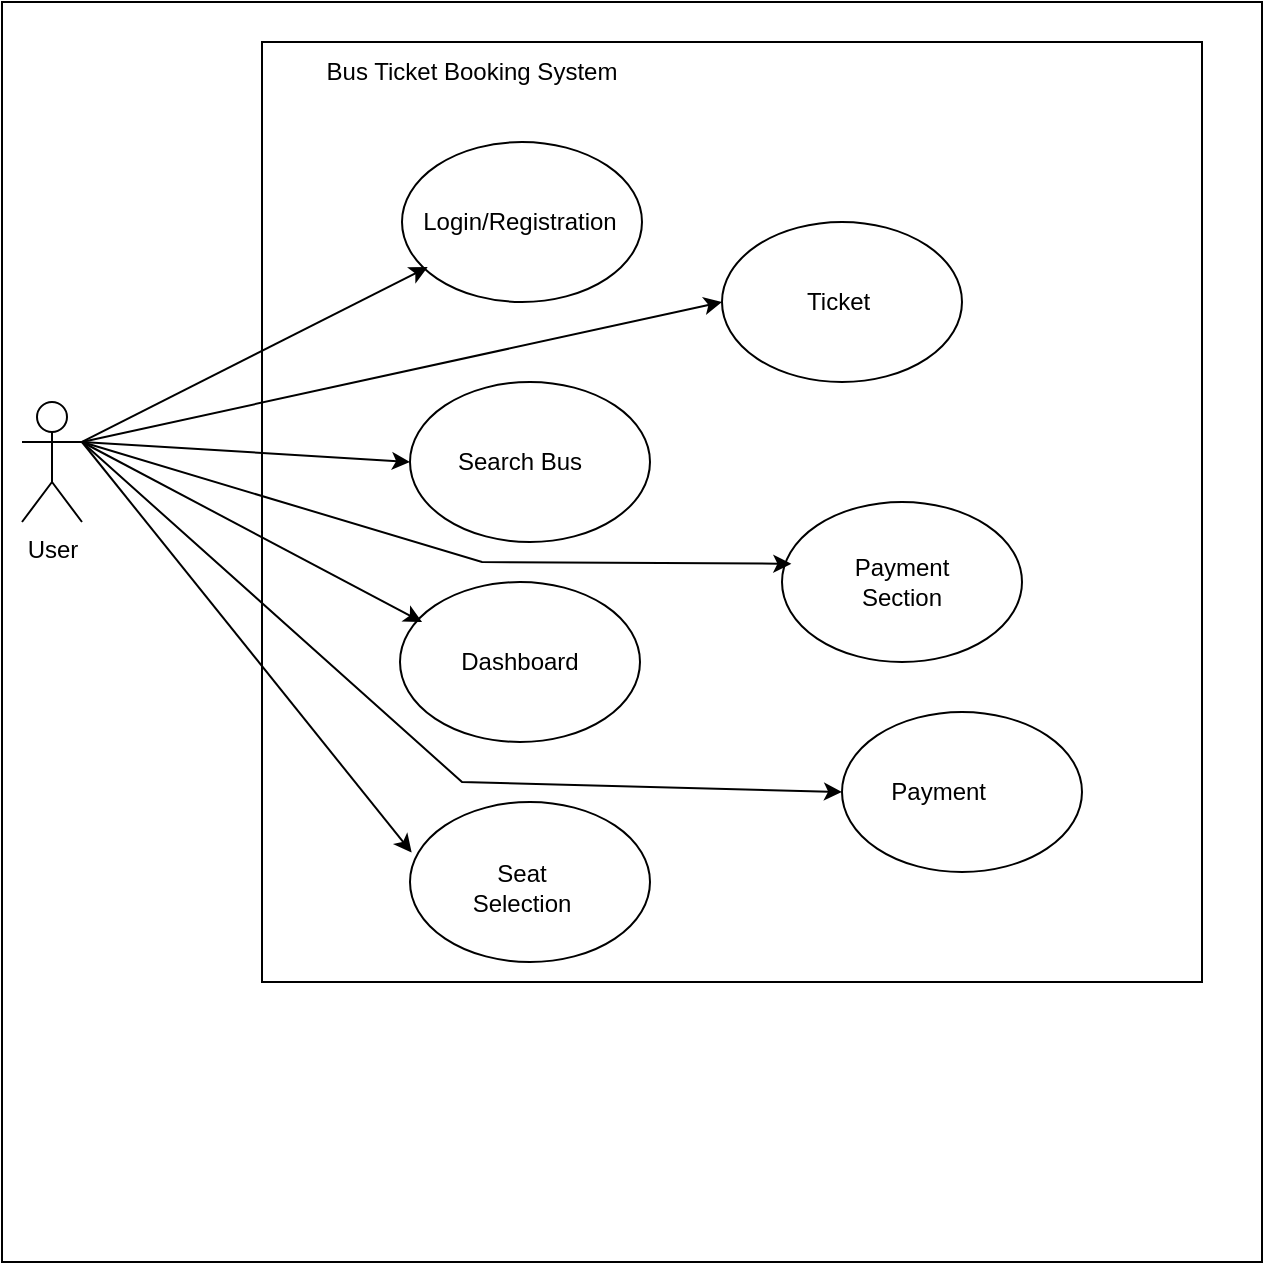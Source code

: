 <mxfile version="23.1.4" type="device">
  <diagram name="Page-1" id="FBzQp0v_h-IPOluUx1n2">
    <mxGraphModel dx="1400" dy="743" grid="1" gridSize="10" guides="1" tooltips="1" connect="1" arrows="1" fold="1" page="1" pageScale="1" pageWidth="827" pageHeight="1169" math="0" shadow="0">
      <root>
        <mxCell id="0" />
        <mxCell id="1" parent="0" />
        <mxCell id="YdV6VbTMio_lq6ZeAE1w-33" value="" style="whiteSpace=wrap;html=1;aspect=fixed;" vertex="1" parent="1">
          <mxGeometry x="70" y="20" width="630" height="630" as="geometry" />
        </mxCell>
        <mxCell id="YdV6VbTMio_lq6ZeAE1w-1" value="" style="whiteSpace=wrap;html=1;aspect=fixed;" vertex="1" parent="1">
          <mxGeometry x="200" y="40" width="470" height="470" as="geometry" />
        </mxCell>
        <mxCell id="YdV6VbTMio_lq6ZeAE1w-4" value="User" style="shape=umlActor;verticalLabelPosition=bottom;verticalAlign=top;html=1;" vertex="1" parent="1">
          <mxGeometry x="80" y="220" width="30" height="60" as="geometry" />
        </mxCell>
        <mxCell id="YdV6VbTMio_lq6ZeAE1w-6" value="Bus Ticket Booking System" style="text;html=1;align=center;verticalAlign=middle;whiteSpace=wrap;rounded=0;" vertex="1" parent="1">
          <mxGeometry x="230" y="40" width="150" height="30" as="geometry" />
        </mxCell>
        <mxCell id="YdV6VbTMio_lq6ZeAE1w-7" value="" style="ellipse;whiteSpace=wrap;html=1;" vertex="1" parent="1">
          <mxGeometry x="270" y="90" width="120" height="80" as="geometry" />
        </mxCell>
        <mxCell id="YdV6VbTMio_lq6ZeAE1w-8" value="Login/Registration" style="text;html=1;align=center;verticalAlign=middle;whiteSpace=wrap;rounded=0;" vertex="1" parent="1">
          <mxGeometry x="274" y="120" width="110" height="20" as="geometry" />
        </mxCell>
        <mxCell id="YdV6VbTMio_lq6ZeAE1w-9" value="" style="ellipse;whiteSpace=wrap;html=1;" vertex="1" parent="1">
          <mxGeometry x="274" y="210" width="120" height="80" as="geometry" />
        </mxCell>
        <mxCell id="YdV6VbTMio_lq6ZeAE1w-10" value="Search Bus" style="text;html=1;align=center;verticalAlign=middle;whiteSpace=wrap;rounded=0;" vertex="1" parent="1">
          <mxGeometry x="294" y="235" width="70" height="30" as="geometry" />
        </mxCell>
        <mxCell id="YdV6VbTMio_lq6ZeAE1w-11" value="" style="ellipse;whiteSpace=wrap;html=1;" vertex="1" parent="1">
          <mxGeometry x="269" y="310" width="120" height="80" as="geometry" />
        </mxCell>
        <mxCell id="YdV6VbTMio_lq6ZeAE1w-12" value="Dashboard" style="text;html=1;align=center;verticalAlign=middle;whiteSpace=wrap;rounded=0;" vertex="1" parent="1">
          <mxGeometry x="299" y="335" width="60" height="30" as="geometry" />
        </mxCell>
        <mxCell id="YdV6VbTMio_lq6ZeAE1w-13" value="" style="ellipse;whiteSpace=wrap;html=1;" vertex="1" parent="1">
          <mxGeometry x="274" y="420" width="120" height="80" as="geometry" />
        </mxCell>
        <mxCell id="YdV6VbTMio_lq6ZeAE1w-14" value="" style="ellipse;whiteSpace=wrap;html=1;" vertex="1" parent="1">
          <mxGeometry x="430" y="130" width="120" height="80" as="geometry" />
        </mxCell>
        <mxCell id="YdV6VbTMio_lq6ZeAE1w-15" value="Seat Selection" style="text;html=1;align=center;verticalAlign=middle;whiteSpace=wrap;rounded=0;" vertex="1" parent="1">
          <mxGeometry x="300" y="445" width="60" height="35" as="geometry" />
        </mxCell>
        <mxCell id="YdV6VbTMio_lq6ZeAE1w-17" value="Ticket&amp;nbsp;" style="text;html=1;align=center;verticalAlign=middle;whiteSpace=wrap;rounded=0;" vertex="1" parent="1">
          <mxGeometry x="460" y="155" width="60" height="30" as="geometry" />
        </mxCell>
        <mxCell id="YdV6VbTMio_lq6ZeAE1w-18" value="" style="ellipse;whiteSpace=wrap;html=1;" vertex="1" parent="1">
          <mxGeometry x="460" y="270" width="120" height="80" as="geometry" />
        </mxCell>
        <mxCell id="YdV6VbTMio_lq6ZeAE1w-19" value="Payment Section" style="text;html=1;align=center;verticalAlign=middle;whiteSpace=wrap;rounded=0;" vertex="1" parent="1">
          <mxGeometry x="490" y="295" width="60" height="30" as="geometry" />
        </mxCell>
        <mxCell id="YdV6VbTMio_lq6ZeAE1w-20" value="" style="ellipse;whiteSpace=wrap;html=1;" vertex="1" parent="1">
          <mxGeometry x="490" y="375" width="120" height="80" as="geometry" />
        </mxCell>
        <mxCell id="YdV6VbTMio_lq6ZeAE1w-21" value="Payment&amp;nbsp;" style="text;html=1;align=center;verticalAlign=middle;whiteSpace=wrap;rounded=0;" vertex="1" parent="1">
          <mxGeometry x="510" y="400" width="60" height="30" as="geometry" />
        </mxCell>
        <mxCell id="YdV6VbTMio_lq6ZeAE1w-22" value="" style="endArrow=classic;html=1;rounded=0;exitX=1;exitY=0.333;exitDx=0;exitDy=0;exitPerimeter=0;entryX=0.107;entryY=0.782;entryDx=0;entryDy=0;entryPerimeter=0;" edge="1" parent="1" source="YdV6VbTMio_lq6ZeAE1w-4" target="YdV6VbTMio_lq6ZeAE1w-7">
          <mxGeometry width="50" height="50" relative="1" as="geometry">
            <mxPoint x="120" y="250" as="sourcePoint" />
            <mxPoint x="180" y="210" as="targetPoint" />
          </mxGeometry>
        </mxCell>
        <mxCell id="YdV6VbTMio_lq6ZeAE1w-23" value="" style="endArrow=classic;html=1;rounded=0;exitX=1;exitY=0.333;exitDx=0;exitDy=0;exitPerimeter=0;entryX=0;entryY=0.5;entryDx=0;entryDy=0;" edge="1" parent="1" source="YdV6VbTMio_lq6ZeAE1w-4" target="YdV6VbTMio_lq6ZeAE1w-14">
          <mxGeometry width="50" height="50" relative="1" as="geometry">
            <mxPoint x="120" y="270" as="sourcePoint" />
            <mxPoint x="170" y="220" as="targetPoint" />
          </mxGeometry>
        </mxCell>
        <mxCell id="YdV6VbTMio_lq6ZeAE1w-26" value="" style="endArrow=classic;html=1;rounded=0;entryX=0;entryY=0.5;entryDx=0;entryDy=0;" edge="1" parent="1" target="YdV6VbTMio_lq6ZeAE1w-9">
          <mxGeometry width="50" height="50" relative="1" as="geometry">
            <mxPoint x="110" y="240" as="sourcePoint" />
            <mxPoint x="180.711" y="250" as="targetPoint" />
          </mxGeometry>
        </mxCell>
        <mxCell id="YdV6VbTMio_lq6ZeAE1w-27" value="" style="endArrow=classic;html=1;rounded=0;entryX=0.092;entryY=0.25;entryDx=0;entryDy=0;entryPerimeter=0;" edge="1" parent="1" target="YdV6VbTMio_lq6ZeAE1w-11">
          <mxGeometry width="50" height="50" relative="1" as="geometry">
            <mxPoint x="110" y="240" as="sourcePoint" />
            <mxPoint x="270" y="330" as="targetPoint" />
          </mxGeometry>
        </mxCell>
        <mxCell id="YdV6VbTMio_lq6ZeAE1w-28" value="" style="endArrow=classic;html=1;rounded=0;entryX=0.007;entryY=0.316;entryDx=0;entryDy=0;entryPerimeter=0;" edge="1" parent="1" target="YdV6VbTMio_lq6ZeAE1w-13">
          <mxGeometry width="50" height="50" relative="1" as="geometry">
            <mxPoint x="110" y="240" as="sourcePoint" />
            <mxPoint x="180.711" y="250" as="targetPoint" />
          </mxGeometry>
        </mxCell>
        <mxCell id="YdV6VbTMio_lq6ZeAE1w-30" value="" style="endArrow=classic;html=1;rounded=0;entryX=0.039;entryY=0.386;entryDx=0;entryDy=0;entryPerimeter=0;" edge="1" parent="1" target="YdV6VbTMio_lq6ZeAE1w-18">
          <mxGeometry width="50" height="50" relative="1" as="geometry">
            <mxPoint x="110" y="240" as="sourcePoint" />
            <mxPoint x="160" y="190" as="targetPoint" />
            <Array as="points">
              <mxPoint x="310" y="300" />
            </Array>
          </mxGeometry>
        </mxCell>
        <mxCell id="YdV6VbTMio_lq6ZeAE1w-32" value="" style="endArrow=classic;html=1;rounded=0;entryX=0;entryY=0.5;entryDx=0;entryDy=0;" edge="1" parent="1" target="YdV6VbTMio_lq6ZeAE1w-20">
          <mxGeometry width="50" height="50" relative="1" as="geometry">
            <mxPoint x="110" y="240" as="sourcePoint" />
            <mxPoint x="140" y="330" as="targetPoint" />
            <Array as="points">
              <mxPoint x="300" y="410" />
            </Array>
          </mxGeometry>
        </mxCell>
      </root>
    </mxGraphModel>
  </diagram>
</mxfile>
